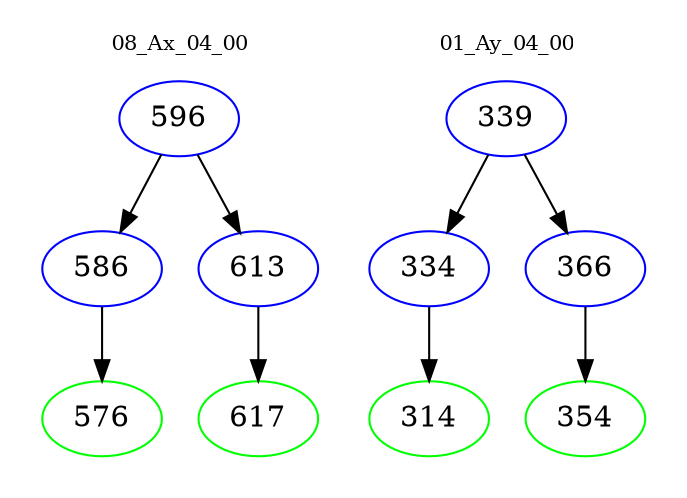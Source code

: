 digraph{
subgraph cluster_0 {
color = white
label = "08_Ax_04_00";
fontsize=10;
T0_596 [label="596", color="blue"]
T0_596 -> T0_586 [color="black"]
T0_586 [label="586", color="blue"]
T0_586 -> T0_576 [color="black"]
T0_576 [label="576", color="green"]
T0_596 -> T0_613 [color="black"]
T0_613 [label="613", color="blue"]
T0_613 -> T0_617 [color="black"]
T0_617 [label="617", color="green"]
}
subgraph cluster_1 {
color = white
label = "01_Ay_04_00";
fontsize=10;
T1_339 [label="339", color="blue"]
T1_339 -> T1_334 [color="black"]
T1_334 [label="334", color="blue"]
T1_334 -> T1_314 [color="black"]
T1_314 [label="314", color="green"]
T1_339 -> T1_366 [color="black"]
T1_366 [label="366", color="blue"]
T1_366 -> T1_354 [color="black"]
T1_354 [label="354", color="green"]
}
}
